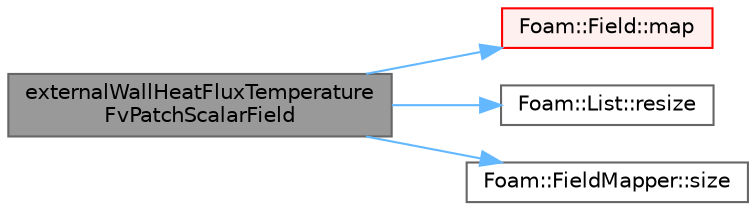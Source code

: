 digraph "externalWallHeatFluxTemperatureFvPatchScalarField"
{
 // LATEX_PDF_SIZE
  bgcolor="transparent";
  edge [fontname=Helvetica,fontsize=10,labelfontname=Helvetica,labelfontsize=10];
  node [fontname=Helvetica,fontsize=10,shape=box,height=0.2,width=0.4];
  rankdir="LR";
  Node1 [id="Node000001",label="externalWallHeatFluxTemperature\lFvPatchScalarField",height=0.2,width=0.4,color="gray40", fillcolor="grey60", style="filled", fontcolor="black",tooltip=" "];
  Node1 -> Node2 [id="edge1_Node000001_Node000002",color="steelblue1",style="solid",tooltip=" "];
  Node2 [id="Node000002",label="Foam::Field::map",height=0.2,width=0.4,color="red", fillcolor="#FFF0F0", style="filled",URL="$classFoam_1_1Field.html#ac1b4ee90a2ebd5b242779445f365b986",tooltip=" "];
  Node1 -> Node7 [id="edge2_Node000001_Node000007",color="steelblue1",style="solid",tooltip=" "];
  Node7 [id="Node000007",label="Foam::List::resize",height=0.2,width=0.4,color="grey40", fillcolor="white", style="filled",URL="$classFoam_1_1List.html#abcfb5796d79fe232cf87a5271bcc8a3a",tooltip=" "];
  Node1 -> Node8 [id="edge3_Node000001_Node000008",color="steelblue1",style="solid",tooltip=" "];
  Node8 [id="Node000008",label="Foam::FieldMapper::size",height=0.2,width=0.4,color="grey40", fillcolor="white", style="filled",URL="$classFoam_1_1FieldMapper.html#ab50b1cdd1f8dfe0339e7a91f64934c7a",tooltip=" "];
}
